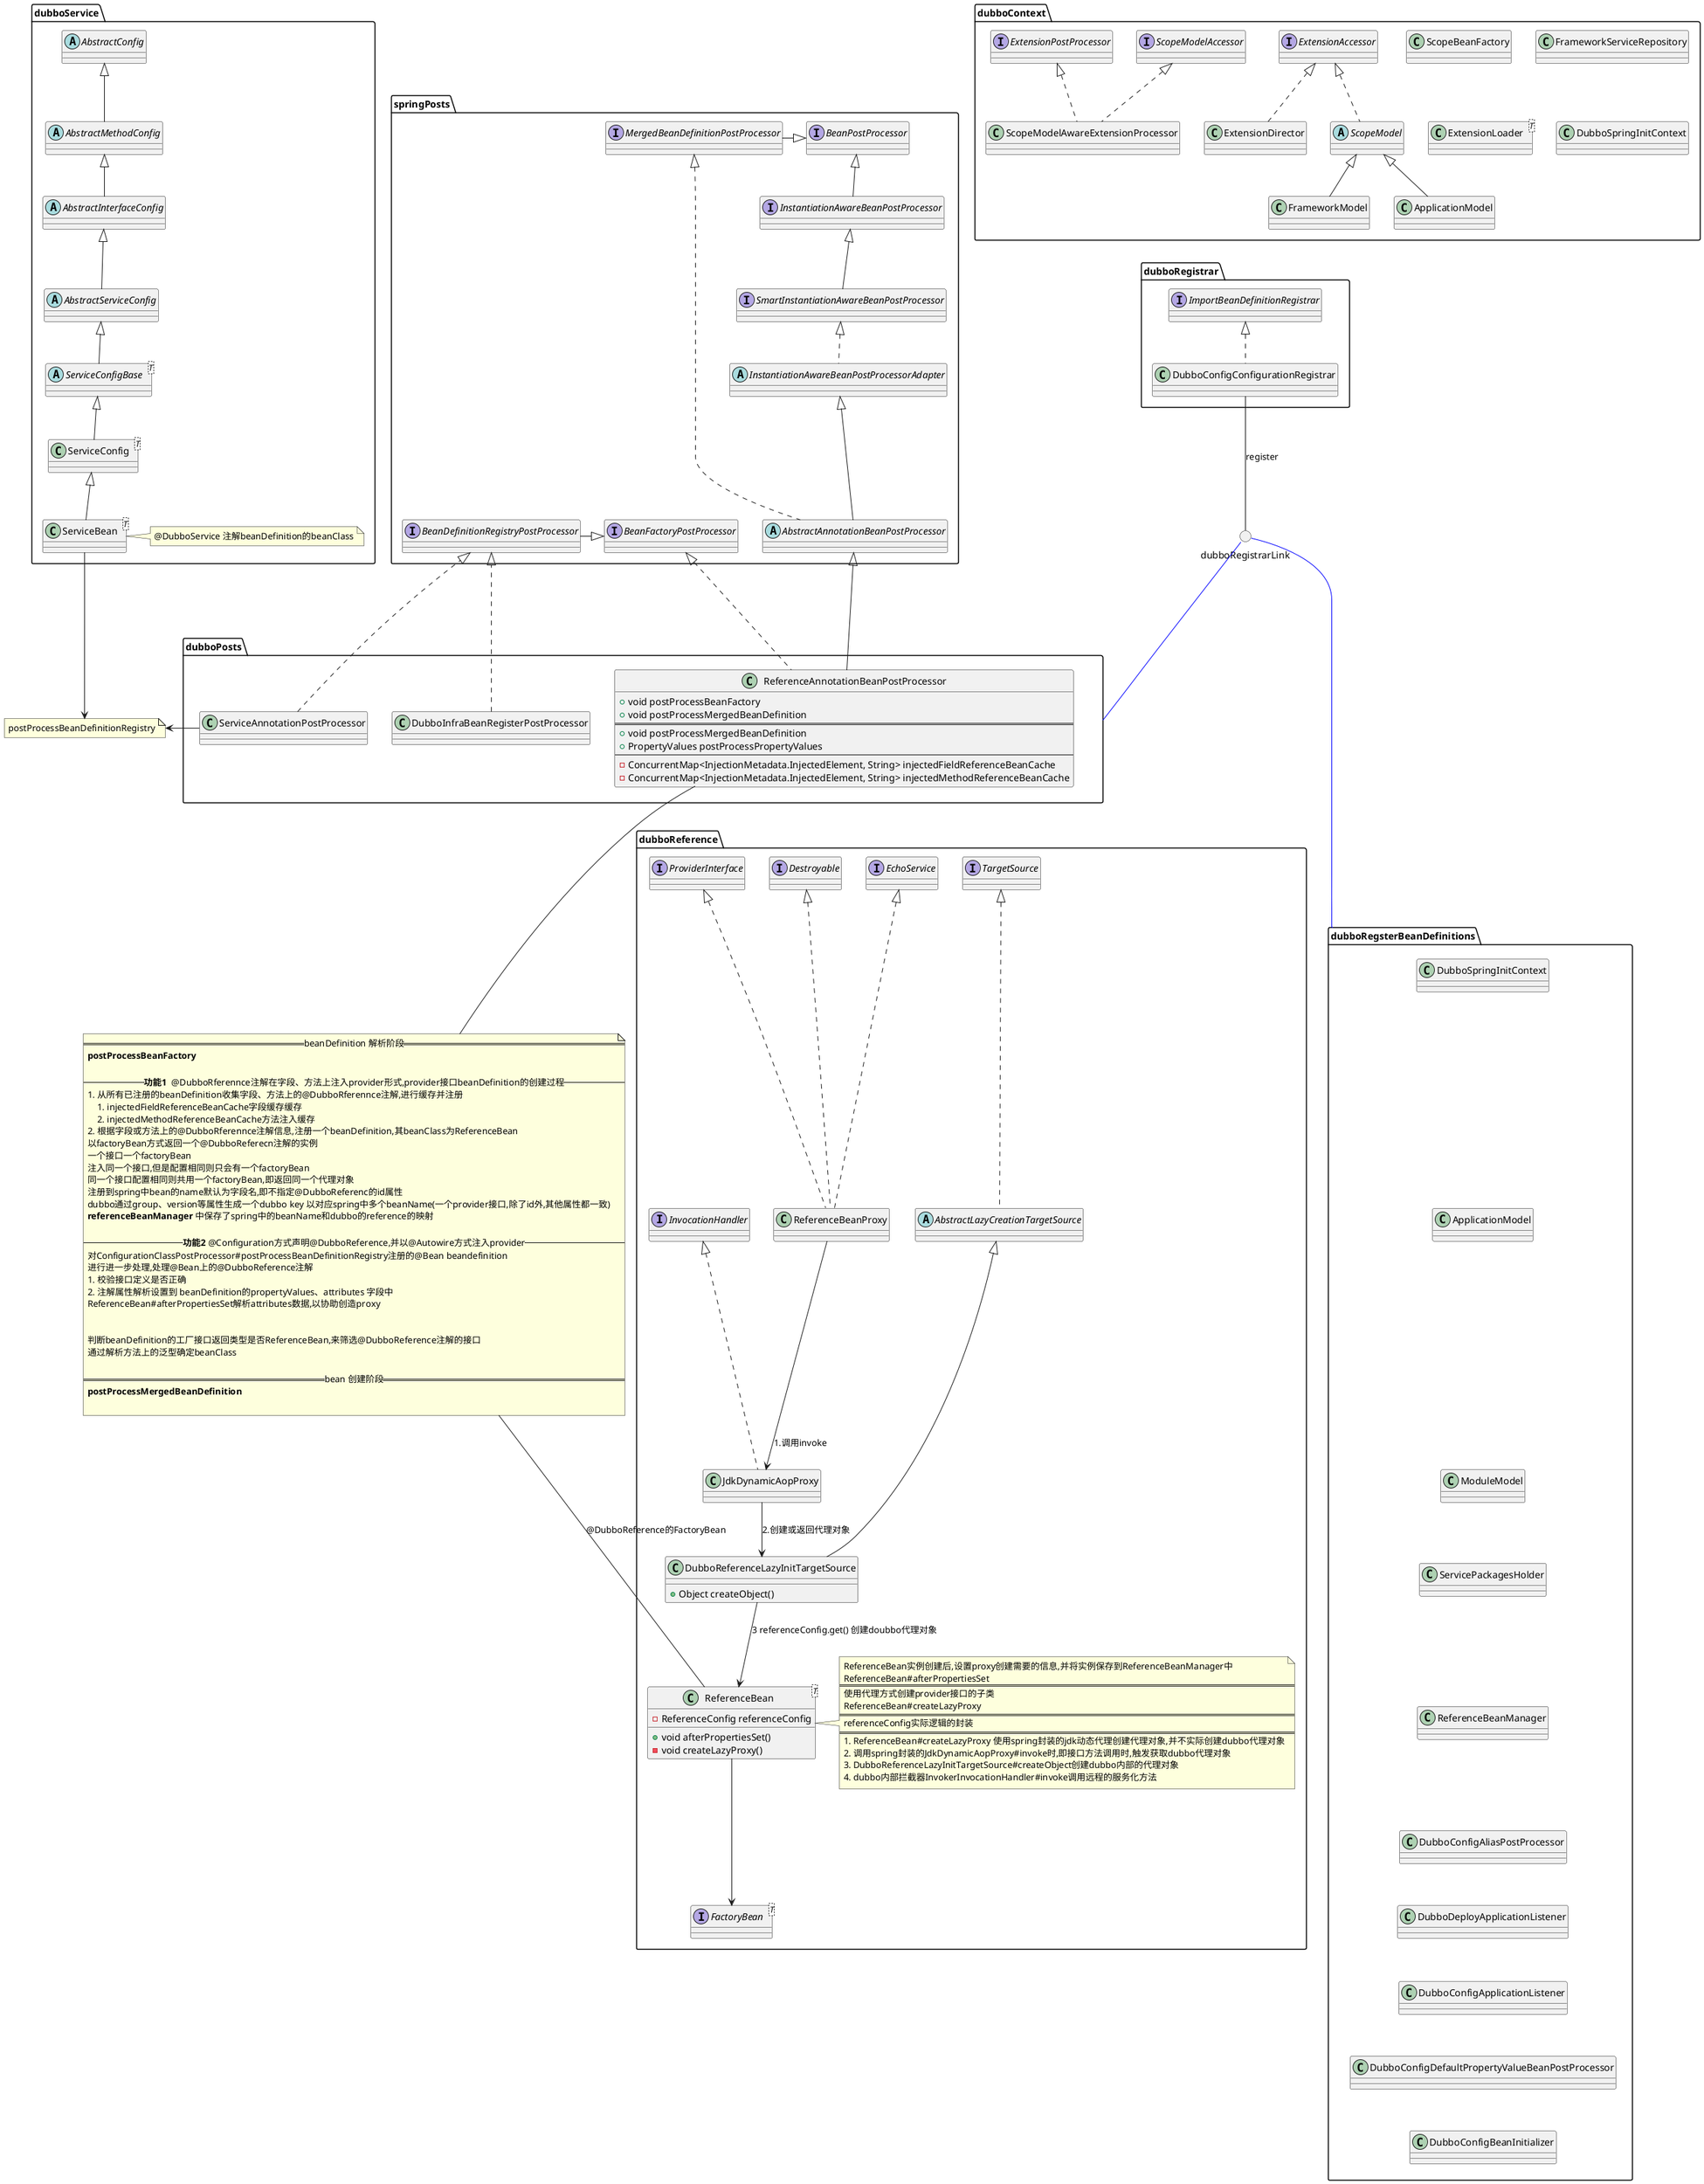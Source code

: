 @startuml
'https://plantuml.com/activity-diagram-beta

namespace springPosts{
    interface BeanFactoryPostProcessor


    interface BeanPostProcessor
    interface MergedBeanDefinitionPostProcessor
    MergedBeanDefinitionPostProcessor -r-|> BeanPostProcessor

    interface InstantiationAwareBeanPostProcessor
    InstantiationAwareBeanPostProcessor -u-|> BeanPostProcessor
    interface SmartInstantiationAwareBeanPostProcessor
    SmartInstantiationAwareBeanPostProcessor -u-|> InstantiationAwareBeanPostProcessor

    abstract class InstantiationAwareBeanPostProcessorAdapter
    InstantiationAwareBeanPostProcessorAdapter .u.|> SmartInstantiationAwareBeanPostProcessor

    abstract class AbstractAnnotationBeanPostProcessor
    AbstractAnnotationBeanPostProcessor -u--|> InstantiationAwareBeanPostProcessorAdapter
    AbstractAnnotationBeanPostProcessor .u..|>  MergedBeanDefinitionPostProcessor

    interface BeanDefinitionRegistryPostProcessor
    BeanDefinitionRegistryPostProcessor -r--|> BeanFactoryPostProcessor
    AbstractAnnotationBeanPostProcessor --r[hidden]- BeanFactoryPostProcessor

}

namespace dubboContext {
    interface ExtensionAccessor
    class ExtensionDirector implements ExtensionAccessor
    abstract class ScopeModel implements ExtensionAccessor

    class FrameworkModel extends ScopeModel
    class ApplicationModel extends ScopeModel


    interface ScopeModelAccessor
    interface ExtensionPostProcessor
    class ScopeModelAwareExtensionProcessor implements ExtensionPostProcessor, ScopeModelAccessor


    class ScopeBeanFactory

    class FrameworkServiceRepository
    class ExtensionLoader<T>
    class DubboSpringInitContext

}


' dubboService @dubboService
namespace dubboService {
    abstract class AbstractConfig
    abstract class AbstractMethodConfig extends AbstractConfig
    abstract class AbstractInterfaceConfig extends AbstractMethodConfig
    abstract class AbstractServiceConfig extends AbstractInterfaceConfig
    abstract class ServiceConfigBase<T> extends AbstractServiceConfig
    class ServiceConfig<T> extends ServiceConfigBase
    class ServiceBean<T> extends ServiceConfig
    note right of ServiceBean
    @DubboService 注解beanDefinition的beanClass
    end note
}


' dubboReference @DubboReference
namespace dubboReference {
    interface FactoryBean<T>
    class ReferenceBean<T> {
        - ReferenceConfig referenceConfig
        + void afterPropertiesSet()
        - void createLazyProxy()
    }
    ReferenceBean -d--> FactoryBean
    note right of ReferenceBean
    ReferenceBean实例创建后,设置proxy创建需要的信息,并将实例保存到ReferenceBeanManager中
    ReferenceBean#afterPropertiesSet
    ===
    使用代理方式创建provider接口的子类
    ReferenceBean#createLazyProxy
    ===
    referenceConfig实际逻辑的封装
    ===
    # ReferenceBean#createLazyProxy 使用spring封装的jdk动态代理创建代理对象,并不实际创建dubbo代理对象
    # 调用spring封装的JdkDynamicAopProxy#invoke时,即接口方法调用时,触发获取dubbo代理对象
    # DubboReferenceLazyInitTargetSource#createObject创建dubbo内部的代理对象
    # dubbo内部拦截器InvokerInvocationHandler#invoke调用远程的服务化方法
    end note

    interface ProviderInterface
    interface EchoService
    interface Destroyable
    class ReferenceBeanProxy
    ProviderInterface <|... ReferenceBeanProxy
    EchoService <|... ReferenceBeanProxy
    Destroyable <|... ReferenceBeanProxy

    interface TargetSource
    abstract class AbstractLazyCreationTargetSource
    class DubboReferenceLazyInitTargetSource {
        + Object createObject()
    }
    TargetSource <|... AbstractLazyCreationTargetSource
    AbstractLazyCreationTargetSource <|--- DubboReferenceLazyInitTargetSource



    class JdkDynamicAopProxy implements  InvocationHandler

    ReferenceBeanProxy --> JdkDynamicAopProxy : 1.调用invoke
    JdkDynamicAopProxy --> DubboReferenceLazyInitTargetSource : 2.创建或返回代理对象
    ReferenceBean <-u- DubboReferenceLazyInitTargetSource : 3 referenceConfig.get() 创建doubbo代理对象


}




' dubboPosts
namespace dubboPosts{

    class ReferenceAnnotationBeanPostProcessor {
        + void postProcessBeanFactory
        + void postProcessMergedBeanDefinition
        ===
        + void postProcessMergedBeanDefinition
        + PropertyValues postProcessPropertyValues
        --
        - ConcurrentMap<InjectionMetadata.InjectedElement, String> injectedFieldReferenceBeanCache
        - ConcurrentMap<InjectionMetadata.InjectedElement, String> injectedMethodReferenceBeanCache
    }
    ReferenceAnnotationBeanPostProcessor -u--|> springPosts.AbstractAnnotationBeanPostProcessor
    ReferenceAnnotationBeanPostProcessor .u...|> springPosts.BeanFactoryPostProcessor


    class DubboInfraBeanRegisterPostProcessor
    DubboInfraBeanRegisterPostProcessor .d....|> springPosts.BeanDefinitionRegistryPostProcessor

    class ServiceAnnotationPostProcessor
    ServiceAnnotationPostProcessor ...|> springPosts.BeanDefinitionRegistryPostProcessor

    DubboInfraBeanRegisterPostProcessor -l[hidden]-- ServiceAnnotationPostProcessor

}


' dubboServiceAnnotation note
note as dubboServiceAnnotation
    postProcessBeanDefinitionRegistry
end note

dubboPosts.ServiceAnnotationPostProcessor -l-> dubboServiceAnnotation
dubboService.ServiceBean ---> dubboServiceAnnotation


' dubboReferenceAnnotation note
note as dubboReferenceAnnotation
== beanDefinition 解析阶段 ==
**postProcessBeanFactory**

-- **功能1**  @DubboRferennce注解在字段、方法上注入provider形式,provider接口beanDefinition的创建过程 --
# 从所有已注册的beanDefinition收集字段、方法上的@DubboRferennce注解,进行缓存并注册
## injectedFieldReferenceBeanCache字段缓存缓存
## injectedMethodReferenceBeanCache方法注入缓存
# 根据字段或方法上的@DubboRferennce注解信息,注册一个beanDefinition,其beanClass为ReferenceBean
以factoryBean方式返回一个@DubboReferecn注解的实例
一个接口一个factoryBean
注入同一个接口,但是配置相同则只会有一个factoryBean
同一个接口配置相同则共用一个factoryBean,即返回同一个代理对象
注册到spring中bean的name默认为字段名,即不指定@DubboReferenc的id属性
dubbo通过group、version等属性生成一个dubbo key 以对应spring中多个beanName(一个provider接口,除了id外,其他属性都一致)
**referenceBeanManager** 中保存了spring中的beanName和dubbo的reference的映射

-- **功能2** @Configuration方式声明@DubboReference,并以@Autowire方式注入provider --
对ConfigurationClassPostProcessor#postProcessBeanDefinitionRegistry注册的@Bean beandefinition
进行进一步处理,处理@Bean上的@DubboReference注解
# 校验接口定义是否正确
# 注解属性解析设置到 beanDefinition的propertyValues、attributes 字段中
ReferenceBean#afterPropertiesSet解析attributes数据,以协助创造proxy


判断beanDefinition的工厂接口返回类型是否ReferenceBean,来筛选@DubboReference注解的接口
通过解析方法上的泛型确定beanClass

== bean 创建阶段 ==
**postProcessMergedBeanDefinition**

end note

dubboPosts.ReferenceAnnotationBeanPostProcessor -d--- dubboReferenceAnnotation
dubboReferenceAnnotation  ---- dubboReference.ReferenceBean : @DubboReference的FactoryBean

' regstart
namespace dubboRegistrar{
    class DubboConfigConfigurationRegistrar implements ImportBeanDefinitionRegistrar
}



namespace dubboRegsterBeanDefinitions{
   class DubboSpringInitContext
   class ApplicationModel
   class ModuleModel
   class ServicePackagesHolder
   class ReferenceBeanManager
   class DubboConfigAliasPostProcessor
   class DubboDeployApplicationListener
   class DubboConfigApplicationListener
   class DubboConfigDefaultPropertyValueBeanPostProcessor
   class DubboConfigBeanInitializer

   DubboSpringInitContext -d[hidden]- ApplicationModel
   ApplicationModel -d[hidden]- ModuleModel
   ModuleModel -d[hidden]- ServicePackagesHolder
   ServicePackagesHolder -d[hidden]- ReferenceBeanManager
   ReferenceBeanManager -d[hidden]- DubboConfigAliasPostProcessor
   DubboConfigAliasPostProcessor -d[hidden]- DubboDeployApplicationListener
   DubboDeployApplicationListener -d[hidden]- DubboConfigApplicationListener
   DubboConfigApplicationListener -d[hidden]- DubboConfigDefaultPropertyValueBeanPostProcessor
   DubboConfigDefaultPropertyValueBeanPostProcessor -d[hidden]- DubboConfigBeanInitializer
}

circle dubboRegistrarLink
dubboRegistrar.DubboConfigConfigurationRegistrar --- dubboRegistrarLink : register
dubboRegistrarLink -[#blue]-- dubboPosts
dubboRegistrarLink -[#blue]---- dubboRegsterBeanDefinitions

@enduml
